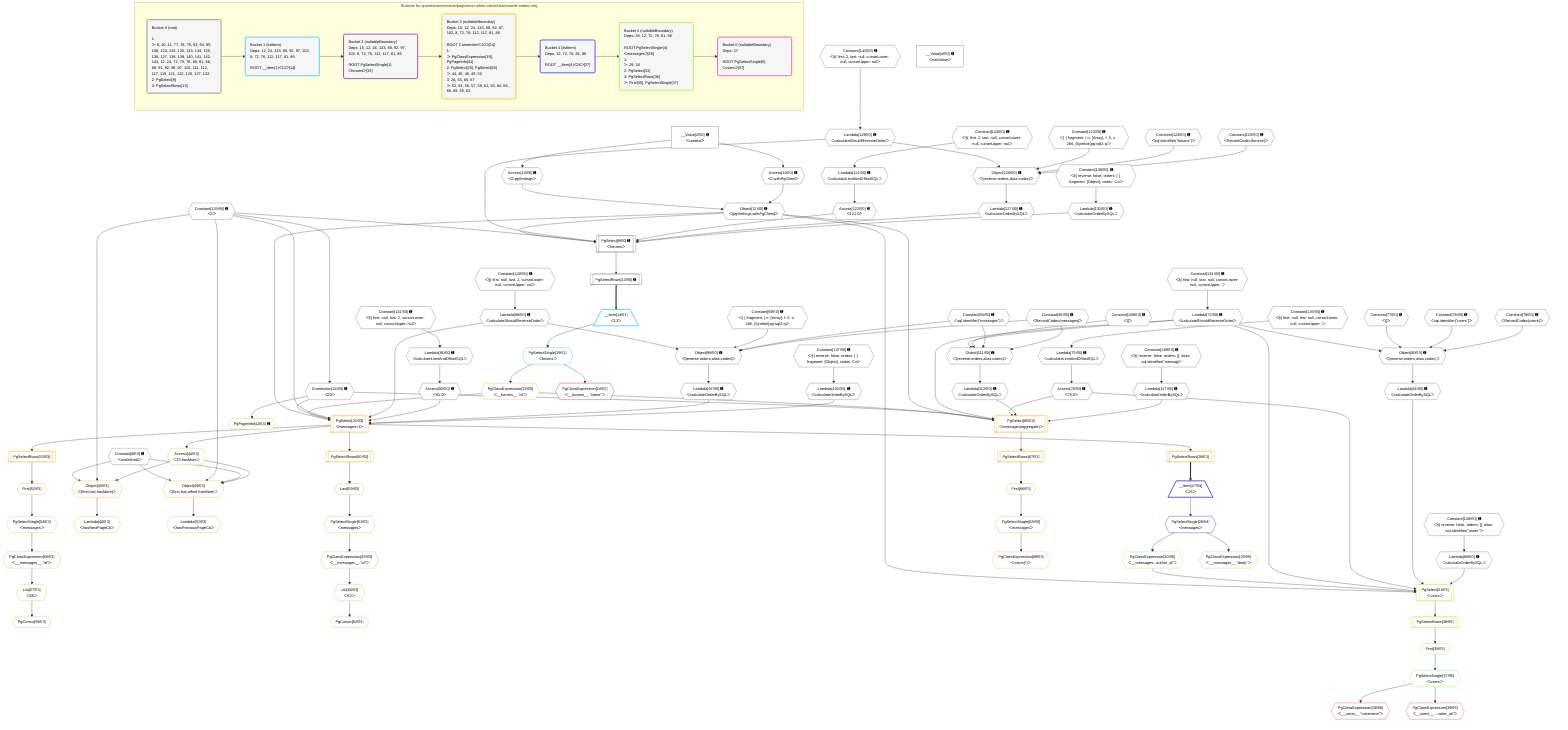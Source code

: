 %%{init: {'themeVariables': { 'fontSize': '12px'}}}%%
graph TD
    classDef path fill:#eee,stroke:#000,color:#000
    classDef plan fill:#fff,stroke-width:1px,color:#000
    classDef itemplan fill:#fff,stroke-width:2px,color:#000
    classDef unbatchedplan fill:#dff,stroke-width:1px,color:#000
    classDef sideeffectplan fill:#fcc,stroke-width:2px,color:#000
    classDef bucket fill:#f6f6f6,color:#000,stroke-width:2px,text-align:left


    %% plan dependencies
    PgSelect9[["PgSelect[9∈0] ➊<br />ᐸforumsᐳ"]]:::plan
    Object12{{"Object[12∈0] ➊<br />ᐸ{pgSettings,withPgClient}ᐳ"}}:::plan
    Constant133{{"Constant[133∈0] ➊<br />ᐸ2ᐳ"}}:::plan
    Lambda119{{"Lambda[119∈0] ➊<br />ᐸcalculateShouldReverseOrderᐳ"}}:::plan
    Access122{{"Access[122∈0] ➊<br />ᐸ121.0ᐳ"}}:::plan
    Lambda127{{"Lambda[127∈0] ➊<br />ᐸcalculateOrderBySQLᐳ"}}:::plan
    Lambda132{{"Lambda[132∈0] ➊<br />ᐸcalculateOrderBySQLᐳ"}}:::plan
    Object12 & Constant133 & Lambda119 & Access122 & Lambda127 & Lambda132 --> PgSelect9
    Object80{{"Object[80∈0] ➊<br />ᐸ{reverse,orders,alias,codec}ᐳ"}}:::plan
    Lambda72{{"Lambda[72∈0] ➊<br />ᐸcalculateShouldReverseOrderᐳ"}}:::plan
    Constant77{{"Constant[77∈0] ➊<br />ᐸ[]ᐳ"}}:::plan
    Constant78{{"Constant[78∈0] ➊<br />ᐸsql.identifier(”users”)ᐳ"}}:::plan
    Constant79{{"Constant[79∈0] ➊<br />ᐸRecordCodec(users)ᐳ"}}:::plan
    Lambda72 & Constant77 & Constant78 & Constant79 --> Object80
    Object96{{"Object[96∈0] ➊<br />ᐸ{reverse,orders,alias,codec}ᐳ"}}:::plan
    Lambda88{{"Lambda[88∈0] ➊<br />ᐸcalculateShouldReverseOrderᐳ"}}:::plan
    Constant93{{"Constant[93∈0] ➊<br />ᐸ[ { fragment: { n: [Array], f: 0, c: 266, [Symbol(pg-sql2-tyᐳ"}}:::plan
    Constant94{{"Constant[94∈0] ➊<br />ᐸsql.identifier(”messages”)ᐳ"}}:::plan
    Constant95{{"Constant[95∈0] ➊<br />ᐸRecordCodec(messages)ᐳ"}}:::plan
    Lambda88 & Constant93 & Constant94 & Constant95 --> Object96
    Object111{{"Object[111∈0] ➊<br />ᐸ{reverse,orders,alias,codec}ᐳ"}}:::plan
    Constant108{{"Constant[108∈0] ➊<br />ᐸ[]ᐳ"}}:::plan
    Lambda72 & Constant108 & Constant94 & Constant95 --> Object111
    Object126{{"Object[126∈0] ➊<br />ᐸ{reverse,orders,alias,codec}ᐳ"}}:::plan
    Constant123{{"Constant[123∈0] ➊<br />ᐸ[ { fragment: { n: [Array], f: 0, c: 266, [Symbol(pg-sql2-tyᐳ"}}:::plan
    Constant124{{"Constant[124∈0] ➊<br />ᐸsql.identifier(”forums”)ᐳ"}}:::plan
    Constant125{{"Constant[125∈0] ➊<br />ᐸRecordCodec(forums)ᐳ"}}:::plan
    Lambda119 & Constant123 & Constant124 & Constant125 --> Object126
    Access10{{"Access[10∈0] ➊<br />ᐸ2.pgSettingsᐳ"}}:::plan
    Access11{{"Access[11∈0] ➊<br />ᐸ2.withPgClientᐳ"}}:::plan
    Access10 & Access11 --> Object12
    __Value2["__Value[2∈0] ➊<br />ᐸcontextᐳ"]:::plan
    __Value2 --> Access10
    __Value2 --> Access11
    PgSelectRows13[["PgSelectRows[13∈0] ➊"]]:::plan
    PgSelect9 --> PgSelectRows13
    Connection24{{"Connection[24∈0] ➊<br />ᐸ20ᐳ"}}:::plan
    Constant133 --> Connection24
    Constant134{{"Constant[134∈0] ➊<br />ᐸ§{ first: null, last: null, cursorLower: null, cursorUpper: ᐳ"}}:::plan
    Constant134 --> Lambda72
    Lambda75{{"Lambda[75∈0] ➊<br />ᐸcalculateLimitAndOffsetSQLᐳ"}}:::plan
    Constant135{{"Constant[135∈0] ➊<br />ᐸ§{ first: null, last: null, cursorLower: null, cursorUpper: ᐳ"}}:::plan
    Constant135 --> Lambda75
    Access76{{"Access[76∈0] ➊<br />ᐸ75.0ᐳ"}}:::plan
    Lambda75 --> Access76
    Lambda81{{"Lambda[81∈0] ➊<br />ᐸcalculateOrderBySQLᐳ"}}:::plan
    Object80 --> Lambda81
    Lambda86{{"Lambda[86∈0] ➊<br />ᐸcalculateOrderBySQLᐳ"}}:::plan
    Constant136{{"Constant[136∈0] ➊<br />ᐸ§{ reverse: false, orders: [], alias: sql.identifier(”users”ᐳ"}}:::plan
    Constant136 --> Lambda86
    Constant140{{"Constant[140∈0] ➊<br />ᐸ§{ first: null, last: 2, cursorLower: null, cursorUpper: nulᐳ"}}:::plan
    Constant140 --> Lambda88
    Lambda91{{"Lambda[91∈0] ➊<br />ᐸcalculateLimitAndOffsetSQLᐳ"}}:::plan
    Constant141{{"Constant[141∈0] ➊<br />ᐸ§{ first: null, last: 2, cursorLower: null, cursorUpper: nulᐳ"}}:::plan
    Constant141 --> Lambda91
    Access92{{"Access[92∈0] ➊<br />ᐸ91.0ᐳ"}}:::plan
    Lambda91 --> Access92
    Lambda97{{"Lambda[97∈0] ➊<br />ᐸcalculateOrderBySQLᐳ"}}:::plan
    Object96 --> Lambda97
    Lambda102{{"Lambda[102∈0] ➊<br />ᐸcalculateOrderBySQLᐳ"}}:::plan
    Constant137{{"Constant[137∈0] ➊<br />ᐸ§{ reverse: false, orders: [ { fragment: [Object], codec: Coᐳ"}}:::plan
    Constant137 --> Lambda102
    Lambda112{{"Lambda[112∈0] ➊<br />ᐸcalculateOrderBySQLᐳ"}}:::plan
    Object111 --> Lambda112
    Lambda117{{"Lambda[117∈0] ➊<br />ᐸcalculateOrderBySQLᐳ"}}:::plan
    Constant138{{"Constant[138∈0] ➊<br />ᐸ§{ reverse: false, orders: [], alias: sql.identifier(”messagᐳ"}}:::plan
    Constant138 --> Lambda117
    Constant142{{"Constant[142∈0] ➊<br />ᐸ§{ first: 2, last: null, cursorLower: null, cursorUpper: nulᐳ"}}:::plan
    Constant142 --> Lambda119
    Lambda121{{"Lambda[121∈0] ➊<br />ᐸcalculateLimitAndOffsetSQLᐳ"}}:::plan
    Constant143{{"Constant[143∈0] ➊<br />ᐸ§{ first: 2, last: null, cursorLower: null, cursorUpper: nulᐳ"}}:::plan
    Constant143 --> Lambda121
    Lambda121 --> Access122
    Object126 --> Lambda127
    Constant139{{"Constant[139∈0] ➊<br />ᐸ§{ reverse: false, orders: [ { fragment: [Object], codec: Coᐳ"}}:::plan
    Constant139 --> Lambda132
    __Value4["__Value[4∈0] ➊<br />ᐸrootValueᐳ"]:::plan
    Constant8{{"Constant[8∈0] ➊<br />ᐸundefinedᐳ"}}:::plan
    __Item14[/"__Item[14∈1]<br />ᐸ13ᐳ"\]:::itemplan
    PgSelectRows13 ==> __Item14
    PgSelectSingle15{{"PgSelectSingle[15∈1]<br />ᐸforumsᐳ"}}:::plan
    __Item14 --> PgSelectSingle15
    PgClassExpression16{{"PgClassExpression[16∈2]<br />ᐸ__forums__.”name”ᐳ"}}:::plan
    PgSelectSingle15 --> PgClassExpression16
    PgSelect25[["PgSelect[25∈3]<br />ᐸmessages+1ᐳ"]]:::plan
    PgClassExpression19{{"PgClassExpression[19∈3]<br />ᐸ__forums__.”id”ᐳ"}}:::plan
    Object12 & PgClassExpression19 & Connection24 & Constant133 & Lambda88 & Access92 & Lambda97 & Lambda102 --> PgSelect25
    PgSelect65[["PgSelect[65∈3]<br />ᐸmessages(aggregate)ᐳ"]]:::plan
    Object12 & PgClassExpression19 & Connection24 & Lambda72 & Access76 & Lambda112 & Lambda117 --> PgSelect65
    Object49{{"Object[49∈3]<br />ᐸ{first,last,offset,hasMore}ᐳ"}}:::plan
    Access44{{"Access[44∈3]<br />ᐸ25.hasMoreᐳ"}}:::plan
    Constant8 & Constant133 & Constant8 & Access44 --> Object49
    Object45{{"Object[45∈3]<br />ᐸ{first,last,hasMore}ᐳ"}}:::plan
    Constant8 & Constant133 & Access44 --> Object45
    PgSelectSingle15 --> PgClassExpression19
    PgSelectRows26[["PgSelectRows[26∈3]"]]:::plan
    PgSelect25 --> PgSelectRows26
    PgPageInfo41{{"PgPageInfo[41∈3] ➊"}}:::plan
    Connection24 --> PgPageInfo41
    PgSelect25 --> Access44
    Lambda46{{"Lambda[46∈3]<br />ᐸhasNextPageCbᐳ"}}:::plan
    Object45 --> Lambda46
    Lambda50{{"Lambda[50∈3]<br />ᐸhasPreviousPageCbᐳ"}}:::plan
    Object49 --> Lambda50
    First52{{"First[52∈3]"}}:::plan
    PgSelectRows53[["PgSelectRows[53∈3]"]]:::plan
    PgSelectRows53 --> First52
    PgSelect25 --> PgSelectRows53
    PgSelectSingle54{{"PgSelectSingle[54∈3]<br />ᐸmessagesᐳ"}}:::plan
    First52 --> PgSelectSingle54
    PgCursor55{{"PgCursor[55∈3]"}}:::plan
    List57{{"List[57∈3]<br />ᐸ56ᐳ"}}:::plan
    List57 --> PgCursor55
    PgClassExpression56{{"PgClassExpression[56∈3]<br />ᐸ__messages__.”id”ᐳ"}}:::plan
    PgSelectSingle54 --> PgClassExpression56
    PgClassExpression56 --> List57
    Last59{{"Last[59∈3]"}}:::plan
    PgSelectRows60[["PgSelectRows[60∈3]"]]:::plan
    PgSelectRows60 --> Last59
    PgSelect25 --> PgSelectRows60
    PgSelectSingle61{{"PgSelectSingle[61∈3]<br />ᐸmessagesᐳ"}}:::plan
    Last59 --> PgSelectSingle61
    PgCursor62{{"PgCursor[62∈3]"}}:::plan
    List64{{"List[64∈3]<br />ᐸ63ᐳ"}}:::plan
    List64 --> PgCursor62
    PgClassExpression63{{"PgClassExpression[63∈3]<br />ᐸ__messages__.”id”ᐳ"}}:::plan
    PgSelectSingle61 --> PgClassExpression63
    PgClassExpression63 --> List64
    First66{{"First[66∈3]"}}:::plan
    PgSelectRows67[["PgSelectRows[67∈3]"]]:::plan
    PgSelectRows67 --> First66
    PgSelect65 --> PgSelectRows67
    PgSelectSingle68{{"PgSelectSingle[68∈3]<br />ᐸmessagesᐳ"}}:::plan
    First66 --> PgSelectSingle68
    PgClassExpression69{{"PgClassExpression[69∈3]<br />ᐸcount(*)ᐳ"}}:::plan
    PgSelectSingle68 --> PgClassExpression69
    __Item27[/"__Item[27∈4]<br />ᐸ26ᐳ"\]:::itemplan
    PgSelectRows26 ==> __Item27
    PgSelectSingle28{{"PgSelectSingle[28∈4]<br />ᐸmessagesᐳ"}}:::plan
    __Item27 --> PgSelectSingle28
    PgSelect31[["PgSelect[31∈5]<br />ᐸusersᐳ"]]:::plan
    PgClassExpression30{{"PgClassExpression[30∈5]<br />ᐸ__messages...author_id”ᐳ"}}:::plan
    Object12 & PgClassExpression30 & Lambda72 & Access76 & Lambda81 & Lambda86 --> PgSelect31
    PgClassExpression29{{"PgClassExpression[29∈5]<br />ᐸ__messages__.”body”ᐳ"}}:::plan
    PgSelectSingle28 --> PgClassExpression29
    PgSelectSingle28 --> PgClassExpression30
    First35{{"First[35∈5]"}}:::plan
    PgSelectRows36[["PgSelectRows[36∈5]"]]:::plan
    PgSelectRows36 --> First35
    PgSelect31 --> PgSelectRows36
    PgSelectSingle37{{"PgSelectSingle[37∈5]<br />ᐸusersᐳ"}}:::plan
    First35 --> PgSelectSingle37
    PgClassExpression38{{"PgClassExpression[38∈6]<br />ᐸ__users__.”username”ᐳ"}}:::plan
    PgSelectSingle37 --> PgClassExpression38
    PgClassExpression39{{"PgClassExpression[39∈6]<br />ᐸ__users__....vatar_url”ᐳ"}}:::plan
    PgSelectSingle37 --> PgClassExpression39

    %% define steps

    subgraph "Buckets for queries/connections/pagination-when-inlined-backwards-nodes-only"
    Bucket0("Bucket 0 (root)<br /><br />1: <br />ᐳ: 8, 10, 11, 77, 78, 79, 93, 94, 95, 108, 123, 124, 125, 133, 134, 135, 136, 137, 138, 139, 140, 141, 142, 143, 12, 24, 72, 75, 76, 80, 81, 86, 88, 91, 92, 96, 97, 102, 111, 112, 117, 119, 121, 122, 126, 127, 132<br />2: PgSelect[9]<br />3: PgSelectRows[13]"):::bucket
    classDef bucket0 stroke:#696969
    class Bucket0,__Value2,__Value4,Constant8,PgSelect9,Access10,Access11,Object12,PgSelectRows13,Connection24,Lambda72,Lambda75,Access76,Constant77,Constant78,Constant79,Object80,Lambda81,Lambda86,Lambda88,Lambda91,Access92,Constant93,Constant94,Constant95,Object96,Lambda97,Lambda102,Constant108,Object111,Lambda112,Lambda117,Lambda119,Lambda121,Access122,Constant123,Constant124,Constant125,Object126,Lambda127,Lambda132,Constant133,Constant134,Constant135,Constant136,Constant137,Constant138,Constant139,Constant140,Constant141,Constant142,Constant143 bucket0
    Bucket1("Bucket 1 (listItem)<br />Deps: 12, 24, 133, 88, 92, 97, 102, 8, 72, 76, 112, 117, 81, 86<br /><br />ROOT __Item{1}ᐸ13ᐳ[14]"):::bucket
    classDef bucket1 stroke:#00bfff
    class Bucket1,__Item14,PgSelectSingle15 bucket1
    Bucket2("Bucket 2 (nullableBoundary)<br />Deps: 15, 12, 24, 133, 88, 92, 97, 102, 8, 72, 76, 112, 117, 81, 86<br /><br />ROOT PgSelectSingle{1}ᐸforumsᐳ[15]"):::bucket
    classDef bucket2 stroke:#7f007f
    class Bucket2,PgClassExpression16 bucket2
    Bucket3("Bucket 3 (nullableBoundary)<br />Deps: 15, 12, 24, 133, 88, 92, 97, 102, 8, 72, 76, 112, 117, 81, 86<br /><br />ROOT Connectionᐸ20ᐳ[24]<br />1: <br />ᐳ: PgClassExpression[19], PgPageInfo[41]<br />2: PgSelect[25], PgSelect[65]<br />ᐳ: 44, 45, 46, 49, 50<br />3: 26, 53, 60, 67<br />ᐳ: 52, 54, 56, 57, 59, 61, 63, 64, 66, 68, 69, 55, 62"):::bucket
    classDef bucket3 stroke:#ffa500
    class Bucket3,PgClassExpression19,PgSelect25,PgSelectRows26,PgPageInfo41,Access44,Object45,Lambda46,Object49,Lambda50,First52,PgSelectRows53,PgSelectSingle54,PgCursor55,PgClassExpression56,List57,Last59,PgSelectRows60,PgSelectSingle61,PgCursor62,PgClassExpression63,List64,PgSelect65,First66,PgSelectRows67,PgSelectSingle68,PgClassExpression69 bucket3
    Bucket4("Bucket 4 (listItem)<br />Deps: 12, 72, 76, 81, 86<br /><br />ROOT __Item{4}ᐸ26ᐳ[27]"):::bucket
    classDef bucket4 stroke:#0000ff
    class Bucket4,__Item27,PgSelectSingle28 bucket4
    Bucket5("Bucket 5 (nullableBoundary)<br />Deps: 28, 12, 72, 76, 81, 86<br /><br />ROOT PgSelectSingle{4}ᐸmessagesᐳ[28]<br />1: <br />ᐳ: 29, 30<br />2: PgSelect[31]<br />3: PgSelectRows[36]<br />ᐳ: First[35], PgSelectSingle[37]"):::bucket
    classDef bucket5 stroke:#7fff00
    class Bucket5,PgClassExpression29,PgClassExpression30,PgSelect31,First35,PgSelectRows36,PgSelectSingle37 bucket5
    Bucket6("Bucket 6 (nullableBoundary)<br />Deps: 37<br /><br />ROOT PgSelectSingle{5}ᐸusersᐳ[37]"):::bucket
    classDef bucket6 stroke:#ff1493
    class Bucket6,PgClassExpression38,PgClassExpression39 bucket6
    Bucket0 --> Bucket1
    Bucket1 --> Bucket2
    Bucket2 --> Bucket3
    Bucket3 --> Bucket4
    Bucket4 --> Bucket5
    Bucket5 --> Bucket6
    end